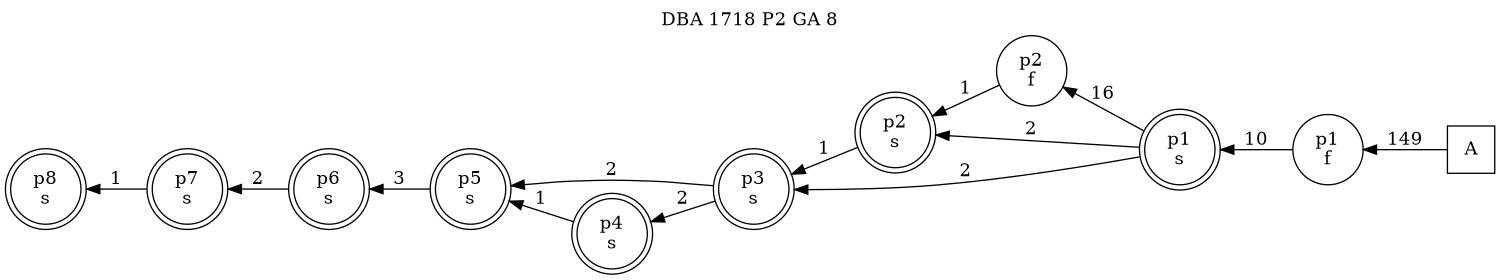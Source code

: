 digraph DBA_1718_P2_GA_8_LOW {
labelloc="tl"
label= " DBA 1718 P2 GA 8 "
rankdir="RL";
graph [ size=" 10 , 10 !"]

"A" [shape="square" label="A"]
"p1_f" [shape="circle" label="p1
f"]
"p1_s" [shape="doublecircle" label="p1
s"]
"p2_f" [shape="circle" label="p2
f"]
"p2_s" [shape="doublecircle" label="p2
s"]
"p3_s" [shape="doublecircle" label="p3
s"]
"p5_s" [shape="doublecircle" label="p5
s"]
"p6_s" [shape="doublecircle" label="p6
s"]
"p4_s" [shape="doublecircle" label="p4
s"]
"p7_s" [shape="doublecircle" label="p7
s"]
"p8_s" [shape="doublecircle" label="p8
s"]
"A" -> "p1_f" [ label=149]
"p1_f" -> "p1_s" [ label=10]
"p1_s" -> "p2_f" [ label=16]
"p1_s" -> "p2_s" [ label=2]
"p1_s" -> "p3_s" [ label=2]
"p2_f" -> "p2_s" [ label=1]
"p2_s" -> "p3_s" [ label=1]
"p3_s" -> "p5_s" [ label=2]
"p3_s" -> "p4_s" [ label=2]
"p5_s" -> "p6_s" [ label=3]
"p6_s" -> "p7_s" [ label=2]
"p4_s" -> "p5_s" [ label=1]
"p7_s" -> "p8_s" [ label=1]
}
